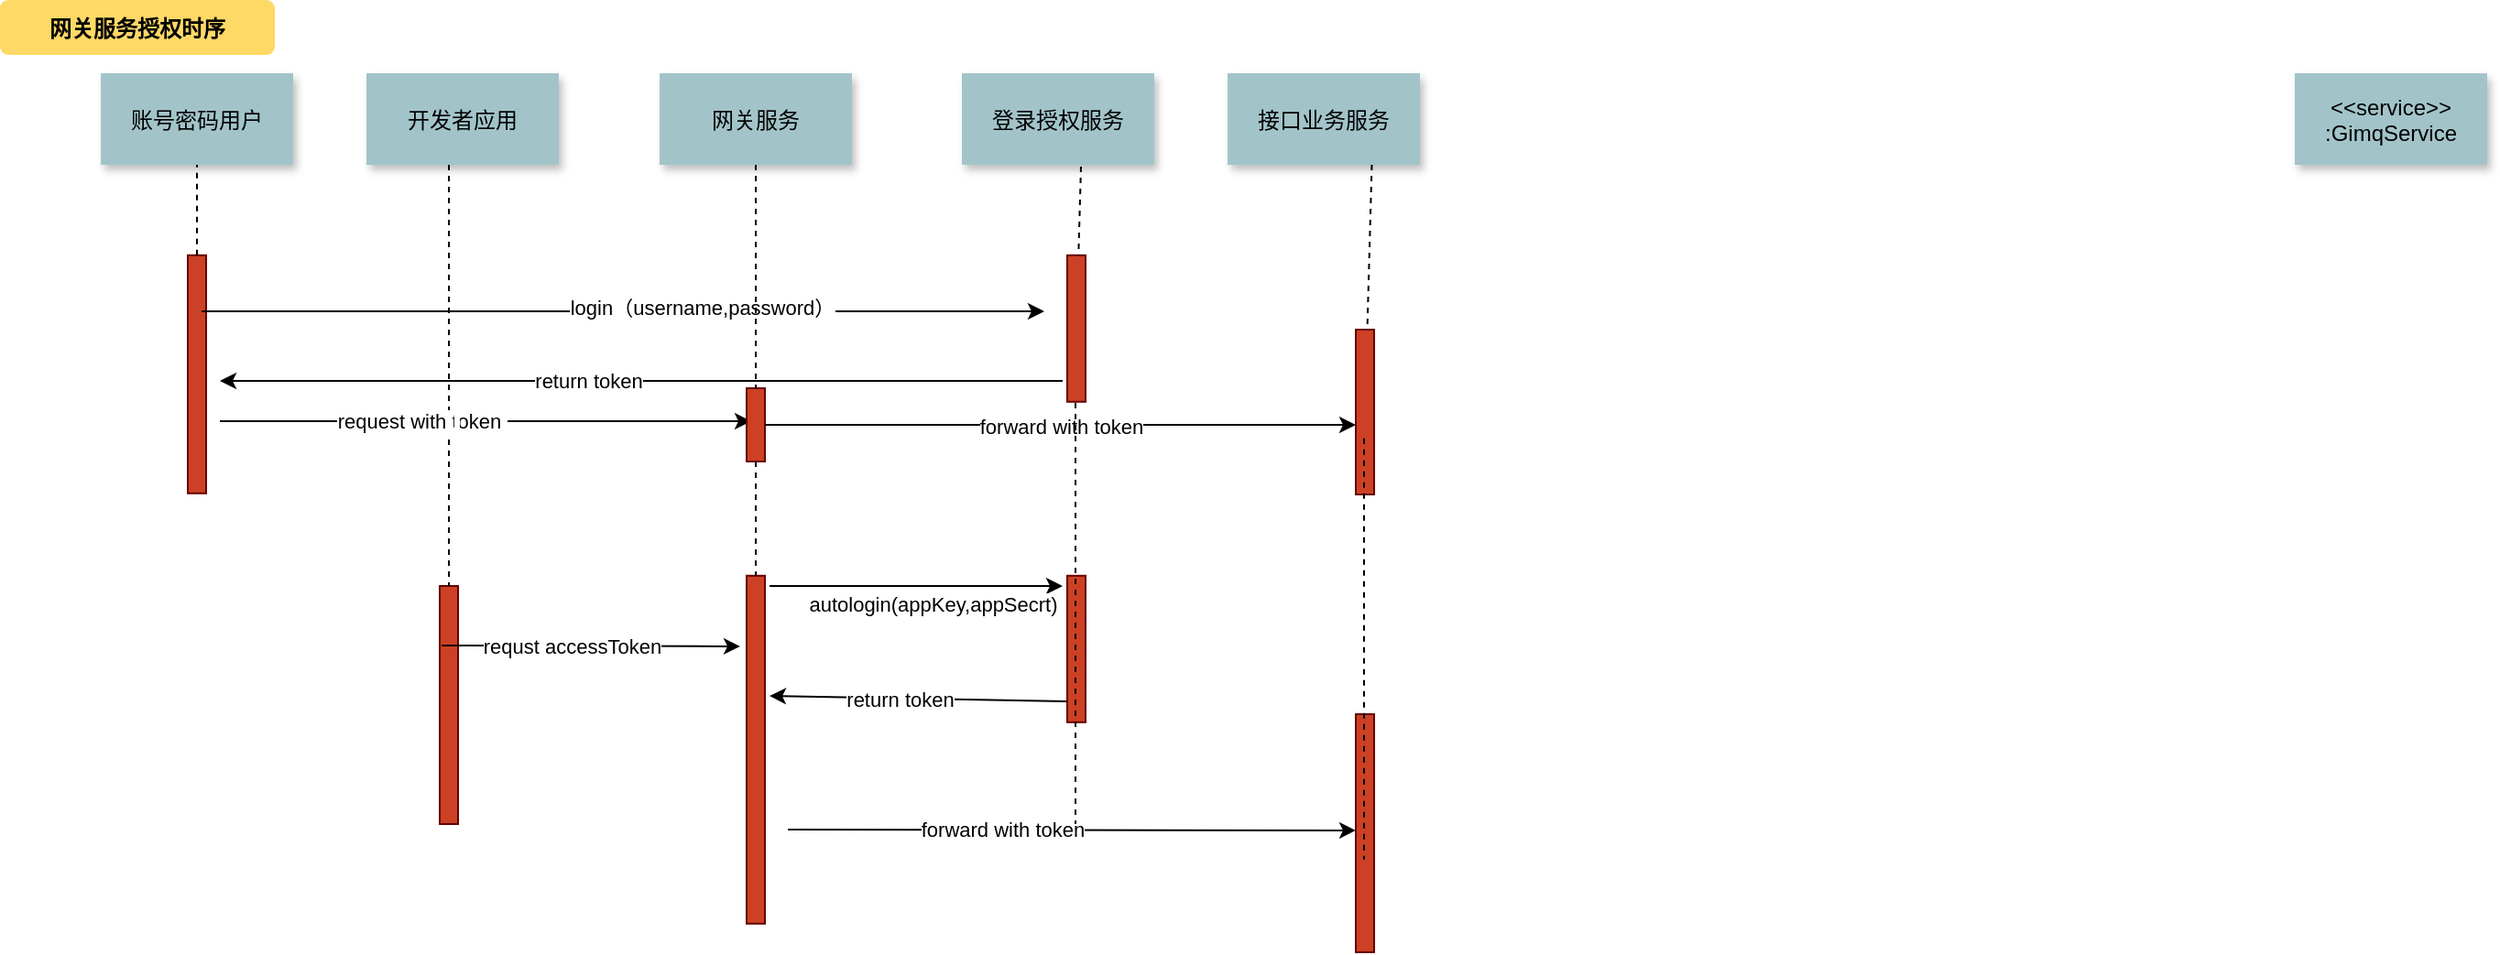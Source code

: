 <mxfile version="13.6.2" type="github"><diagram name="Page-1" id="9361dd3d-8414-5efd-6122-117bd74ce7a7"><mxGraphModel dx="946" dy="537" grid="1" gridSize="10" guides="1" tooltips="1" connect="1" arrows="1" fold="1" page="0" pageScale="1.5" pageWidth="826" pageHeight="1169" background="#ffffff" math="0" shadow="0"><root><mxCell id="0"/><mxCell id="1" parent="0"/><mxCell id="2" value="" style="fillColor=#CC4125;strokeColor=#660000" parent="1" vertex="1"><mxGeometry x="290" y="340" width="10" height="130" as="geometry"/></mxCell><mxCell id="4" value="开发者应用" style="shadow=1;fillColor=#A2C4C9;strokeColor=none" parent="1" vertex="1"><mxGeometry x="250" y="60" width="105" height="50" as="geometry"/></mxCell><mxCell id="6" value="" style="fillColor=#CC4125;strokeColor=#660000" parent="1" vertex="1"><mxGeometry x="457.5" y="334.39" width="10" height="190" as="geometry"/></mxCell><mxCell id="7" value="网关服务" style="shadow=1;fillColor=#A2C4C9;strokeColor=none" parent="1" vertex="1"><mxGeometry x="410" y="60" width="105" height="50" as="geometry"/></mxCell><mxCell id="8" value="" style="edgeStyle=none;endArrow=none;dashed=1" parent="1" source="xSVg6EiBu6e9NPgCLaeH-127" target="6" edge="1"><mxGeometry x="272.335" y="165" width="100" height="100" as="geometry"><mxPoint x="347.259" y="110" as="sourcePoint"/><mxPoint x="347.576" y="165" as="targetPoint"/></mxGeometry></mxCell><mxCell id="21" value="" style="fillColor=#CC4125;strokeColor=#660000" parent="1" vertex="1"><mxGeometry x="632.5" y="159.394" width="10" height="80" as="geometry"/></mxCell><mxCell id="22" value="登录授权服务" style="shadow=1;fillColor=#A2C4C9;strokeColor=none" parent="1" vertex="1"><mxGeometry x="575" y="60" width="105" height="50" as="geometry"/></mxCell><mxCell id="23" value="" style="edgeStyle=none;endArrow=none;dashed=1;exitX=0.619;exitY=1.02;exitDx=0;exitDy=0;exitPerimeter=0;" parent="1" source="22" target="21" edge="1"><mxGeometry x="624.488" y="175.0" width="100" height="100" as="geometry"><mxPoint x="684.653" y="110" as="sourcePoint"/><mxPoint x="684.653" y="260" as="targetPoint"/></mxGeometry></mxCell><mxCell id="24" value="接口业务服务" style="shadow=1;fillColor=#A2C4C9;strokeColor=none" parent="1" vertex="1"><mxGeometry x="720" y="60" width="105" height="50" as="geometry"/></mxCell><mxCell id="25" value="" style="edgeStyle=none;endArrow=none;dashed=1" parent="1" source="xSVg6EiBu6e9NPgCLaeH-110" edge="1"><mxGeometry x="727.335" y="165" width="100" height="100" as="geometry"><mxPoint x="802.259" y="110" as="sourcePoint"/><mxPoint x="799.826" y="289.394" as="targetPoint"/></mxGeometry></mxCell><mxCell id="33" value="" style="edgeStyle=elbowEdgeStyle;elbow=horizontal;endArrow=none;dashed=1" parent="1" source="4" target="2" edge="1"><mxGeometry x="230.0" y="310" width="100" height="100" as="geometry"><mxPoint x="230.0" y="410" as="sourcePoint"/><mxPoint x="330" y="310" as="targetPoint"/></mxGeometry></mxCell><mxCell id="64" value="&lt;&lt;service&gt;&gt;&#10;:GimqService" style="shadow=1;fillColor=#A2C4C9;strokeColor=none" parent="1" vertex="1"><mxGeometry x="1302.5" y="60" width="105" height="50" as="geometry"/></mxCell><mxCell id="71" value="网关服务授权时序" style="rounded=1;fontStyle=1;fillColor=#FFD966;strokeColor=none" parent="1" vertex="1"><mxGeometry x="50" y="20" width="150" height="30" as="geometry"/></mxCell><mxCell id="xSVg6EiBu6e9NPgCLaeH-89" value="账号密码用户" style="shadow=1;fillColor=#A2C4C9;strokeColor=none" parent="1" vertex="1"><mxGeometry x="105" y="60" width="105" height="50" as="geometry"/></mxCell><mxCell id="xSVg6EiBu6e9NPgCLaeH-92" value="" style="fillColor=#CC4125;strokeColor=#660000" parent="1" vertex="1"><mxGeometry x="152.5" y="159.39" width="10" height="130" as="geometry"/></mxCell><mxCell id="xSVg6EiBu6e9NPgCLaeH-94" value="" style="endArrow=none;dashed=1;html=1;entryX=0.5;entryY=1;entryDx=0;entryDy=0;" parent="1" source="xSVg6EiBu6e9NPgCLaeH-92" target="xSVg6EiBu6e9NPgCLaeH-89" edge="1"><mxGeometry width="50" height="50" relative="1" as="geometry"><mxPoint x="150" y="150" as="sourcePoint"/><mxPoint x="200" y="100" as="targetPoint"/></mxGeometry></mxCell><mxCell id="xSVg6EiBu6e9NPgCLaeH-96" value="" style="endArrow=classic;html=1;" parent="1" edge="1"><mxGeometry width="50" height="50" relative="1" as="geometry"><mxPoint x="160" y="190" as="sourcePoint"/><mxPoint x="620" y="190" as="targetPoint"/></mxGeometry></mxCell><mxCell id="xSVg6EiBu6e9NPgCLaeH-97" value="login（username,password）" style="edgeLabel;html=1;align=center;verticalAlign=middle;resizable=0;points=[];" parent="xSVg6EiBu6e9NPgCLaeH-96" vertex="1" connectable="0"><mxGeometry x="0.186" y="2" relative="1" as="geometry"><mxPoint as="offset"/></mxGeometry></mxCell><mxCell id="xSVg6EiBu6e9NPgCLaeH-100" value="" style="endArrow=classic;html=1;" parent="1" edge="1"><mxGeometry width="50" height="50" relative="1" as="geometry"><mxPoint x="470" y="340" as="sourcePoint"/><mxPoint x="630" y="340" as="targetPoint"/></mxGeometry></mxCell><mxCell id="xSVg6EiBu6e9NPgCLaeH-102" value="autologin(appKey,appSecrt)" style="edgeLabel;html=1;align=center;verticalAlign=middle;resizable=0;points=[];" parent="xSVg6EiBu6e9NPgCLaeH-100" vertex="1" connectable="0"><mxGeometry x="-0.171" y="1" relative="1" as="geometry"><mxPoint x="22" y="11" as="offset"/></mxGeometry></mxCell><mxCell id="xSVg6EiBu6e9NPgCLaeH-101" value="" style="fillColor=#CC4125;strokeColor=#660000" parent="1" vertex="1"><mxGeometry x="632.5" y="334.394" width="10" height="80" as="geometry"/></mxCell><mxCell id="xSVg6EiBu6e9NPgCLaeH-103" value="" style="endArrow=classic;html=1;exitX=-0.05;exitY=0.858;exitDx=0;exitDy=0;exitPerimeter=0;" parent="1" source="xSVg6EiBu6e9NPgCLaeH-101" edge="1"><mxGeometry width="50" height="50" relative="1" as="geometry"><mxPoint x="632.5" y="394.39" as="sourcePoint"/><mxPoint x="470" y="400" as="targetPoint"/></mxGeometry></mxCell><mxCell id="xSVg6EiBu6e9NPgCLaeH-104" value="return token" style="edgeLabel;html=1;align=center;verticalAlign=middle;resizable=0;points=[];" parent="xSVg6EiBu6e9NPgCLaeH-103" vertex="1" connectable="0"><mxGeometry x="0.126" relative="1" as="geometry"><mxPoint as="offset"/></mxGeometry></mxCell><mxCell id="xSVg6EiBu6e9NPgCLaeH-105" value="" style="endArrow=classic;html=1;" parent="1" edge="1"><mxGeometry width="50" height="50" relative="1" as="geometry"><mxPoint x="630" y="228" as="sourcePoint"/><mxPoint x="170" y="228" as="targetPoint"/><Array as="points"/></mxGeometry></mxCell><mxCell id="xSVg6EiBu6e9NPgCLaeH-106" value="return token" style="edgeLabel;html=1;align=center;verticalAlign=middle;resizable=0;points=[];" parent="xSVg6EiBu6e9NPgCLaeH-105" vertex="1" connectable="0"><mxGeometry x="0.126" relative="1" as="geometry"><mxPoint as="offset"/></mxGeometry></mxCell><mxCell id="xSVg6EiBu6e9NPgCLaeH-107" value="" style="endArrow=classic;html=1;" parent="1" edge="1"><mxGeometry width="50" height="50" relative="1" as="geometry"><mxPoint x="170" y="250" as="sourcePoint"/><mxPoint x="460" y="250" as="targetPoint"/></mxGeometry></mxCell><mxCell id="xSVg6EiBu6e9NPgCLaeH-112" value="request with token&amp;nbsp;" style="edgeLabel;html=1;align=center;verticalAlign=middle;resizable=0;points=[];" parent="xSVg6EiBu6e9NPgCLaeH-107" vertex="1" connectable="0"><mxGeometry x="-0.245" relative="1" as="geometry"><mxPoint as="offset"/></mxGeometry></mxCell><mxCell id="xSVg6EiBu6e9NPgCLaeH-123" value="&amp;nbsp;" style="edgeLabel;html=1;align=center;verticalAlign=middle;resizable=0;points=[];" parent="xSVg6EiBu6e9NPgCLaeH-107" vertex="1" connectable="0"><mxGeometry x="-0.113" relative="1" as="geometry"><mxPoint as="offset"/></mxGeometry></mxCell><mxCell id="xSVg6EiBu6e9NPgCLaeH-110" value="" style="fillColor=#CC4125;strokeColor=#660000" parent="1" vertex="1"><mxGeometry x="790" y="200" width="10" height="90" as="geometry"/></mxCell><mxCell id="xSVg6EiBu6e9NPgCLaeH-111" value="" style="edgeStyle=none;endArrow=none;dashed=1;exitX=0.75;exitY=1;exitDx=0;exitDy=0;" parent="1" source="24" target="xSVg6EiBu6e9NPgCLaeH-110" edge="1"><mxGeometry x="727.335" y="165" width="100" height="100" as="geometry"><mxPoint x="775.842" y="110" as="sourcePoint"/><mxPoint x="799.826" y="289.394" as="targetPoint"/></mxGeometry></mxCell><mxCell id="xSVg6EiBu6e9NPgCLaeH-113" value="" style="fillColor=#CC4125;strokeColor=#660000" parent="1" vertex="1"><mxGeometry x="790" y="410" width="10" height="130" as="geometry"/></mxCell><mxCell id="xSVg6EiBu6e9NPgCLaeH-114" value="" style="endArrow=classic;html=1;entryX=0;entryY=0.837;entryDx=0;entryDy=0;entryPerimeter=0;" parent="1" edge="1"><mxGeometry width="50" height="50" relative="1" as="geometry"><mxPoint x="480" y="473" as="sourcePoint"/><mxPoint x="790" y="473.484" as="targetPoint"/></mxGeometry></mxCell><mxCell id="xSVg6EiBu6e9NPgCLaeH-115" value="forward with token" style="edgeLabel;html=1;align=center;verticalAlign=middle;resizable=0;points=[];" parent="xSVg6EiBu6e9NPgCLaeH-114" vertex="1" connectable="0"><mxGeometry x="-0.245" relative="1" as="geometry"><mxPoint as="offset"/></mxGeometry></mxCell><mxCell id="xSVg6EiBu6e9NPgCLaeH-120" value="" style="endArrow=classic;html=1;exitX=0;exitY=0.25;exitDx=0;exitDy=0;entryX=-0.45;entryY=0.203;entryDx=0;entryDy=0;entryPerimeter=0;" parent="1" edge="1"><mxGeometry width="50" height="50" relative="1" as="geometry"><mxPoint x="291" y="372.5" as="sourcePoint"/><mxPoint x="454" y="372.96" as="targetPoint"/></mxGeometry></mxCell><mxCell id="xSVg6EiBu6e9NPgCLaeH-121" value="requst accessToken" style="edgeLabel;html=1;align=center;verticalAlign=middle;resizable=0;points=[];" parent="xSVg6EiBu6e9NPgCLaeH-120" vertex="1" connectable="0"><mxGeometry x="-0.137" relative="1" as="geometry"><mxPoint as="offset"/></mxGeometry></mxCell><mxCell id="xSVg6EiBu6e9NPgCLaeH-127" value="" style="fillColor=#CC4125;strokeColor=#660000" parent="1" vertex="1"><mxGeometry x="457.5" y="232" width="10" height="40" as="geometry"/></mxCell><mxCell id="xSVg6EiBu6e9NPgCLaeH-128" value="" style="edgeStyle=none;endArrow=none;dashed=1" parent="1" source="7" target="xSVg6EiBu6e9NPgCLaeH-127" edge="1"><mxGeometry x="272.335" y="165" width="100" height="100" as="geometry"><mxPoint x="462.5" y="110" as="sourcePoint"/><mxPoint x="462.5" y="334.39" as="targetPoint"/></mxGeometry></mxCell><mxCell id="xSVg6EiBu6e9NPgCLaeH-129" value="" style="endArrow=classic;html=1;exitX=1;exitY=0.5;exitDx=0;exitDy=0;entryX=0;entryY=0.578;entryDx=0;entryDy=0;entryPerimeter=0;" parent="1" source="xSVg6EiBu6e9NPgCLaeH-127" target="xSVg6EiBu6e9NPgCLaeH-110" edge="1"><mxGeometry width="50" height="50" relative="1" as="geometry"><mxPoint x="470" y="290" as="sourcePoint"/><mxPoint x="520" y="240" as="targetPoint"/></mxGeometry></mxCell><mxCell id="xSVg6EiBu6e9NPgCLaeH-130" value="forward with token" style="edgeLabel;html=1;align=center;verticalAlign=middle;resizable=0;points=[];" parent="xSVg6EiBu6e9NPgCLaeH-129" vertex="1" connectable="0"><mxGeometry x="0.002" y="-1" relative="1" as="geometry"><mxPoint as="offset"/></mxGeometry></mxCell><mxCell id="xSVg6EiBu6e9NPgCLaeH-131" value="" style="edgeStyle=elbowEdgeStyle;elbow=horizontal;endArrow=none;dashed=1" parent="1" edge="1"><mxGeometry x="572" y="440" width="100" height="100" as="geometry"><mxPoint x="637" y="240" as="sourcePoint"/><mxPoint x="637" y="470" as="targetPoint"/></mxGeometry></mxCell><mxCell id="xSVg6EiBu6e9NPgCLaeH-132" value="" style="edgeStyle=elbowEdgeStyle;elbow=horizontal;endArrow=none;dashed=1" parent="1" edge="1"><mxGeometry x="729.5" y="459.39" width="100" height="100" as="geometry"><mxPoint x="794.5" y="259.39" as="sourcePoint"/><mxPoint x="794.5" y="489.39" as="targetPoint"/></mxGeometry></mxCell></root></mxGraphModel></diagram></mxfile>